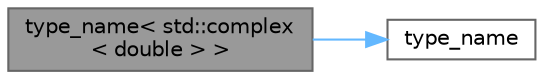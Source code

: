 digraph "type_name&lt; std::complex&lt; double &gt; &gt;"
{
 // LATEX_PDF_SIZE
  bgcolor="transparent";
  edge [fontname=Helvetica,fontsize=10,labelfontname=Helvetica,labelfontsize=10];
  node [fontname=Helvetica,fontsize=10,shape=box,height=0.2,width=0.4];
  rankdir="LR";
  Node1 [id="Node000001",label="type_name\< std::complex\l\< double \> \>",height=0.2,width=0.4,color="gray40", fillcolor="grey60", style="filled", fontcolor="black",tooltip=" "];
  Node1 -> Node2 [id="edge1_Node000001_Node000002",color="steelblue1",style="solid",tooltip=" "];
  Node2 [id="Node000002",label="type_name",height=0.2,width=0.4,color="grey40", fillcolor="white", style="filled",URL="$benchmark-blocking-sizes_8cpp.html#a72b5ee5746896b6670eb2bca94c55193",tooltip=" "];
}
